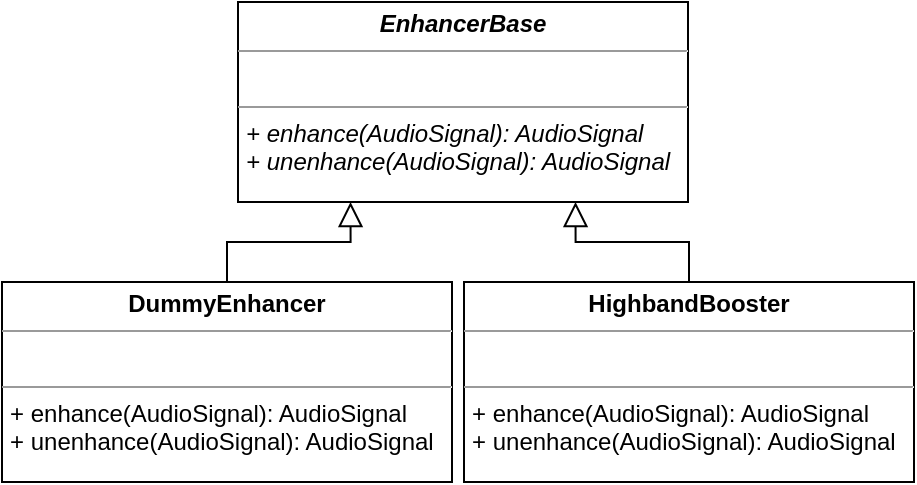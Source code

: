 <mxfile version="20.8.3" type="device"><diagram id="fdsuu2GIlePm0OEJdSCG" name="Strona-1"><mxGraphModel dx="607" dy="766" grid="1" gridSize="10" guides="1" tooltips="1" connect="1" arrows="1" fold="1" page="1" pageScale="1" pageWidth="827" pageHeight="1169" math="0" shadow="0"><root><mxCell id="0"/><mxCell id="1" parent="0"/><mxCell id="wUkPFy55e6yxPYvONhig-1" value="&lt;p style=&quot;margin: 0px ; margin-top: 4px ; text-align: center&quot;&gt;&lt;i&gt;&lt;b&gt;EnhancerBase&lt;/b&gt;&lt;br&gt;&lt;/i&gt;&lt;/p&gt;&lt;hr size=&quot;1&quot;&gt;&lt;i&gt;&lt;br&gt;&lt;/i&gt;&lt;hr size=&quot;1&quot;&gt;&lt;p style=&quot;margin: 0px ; margin-left: 4px&quot;&gt;&lt;i&gt;+ enhance(AudioSignal): AudioSignal&lt;/i&gt;&lt;/p&gt;&lt;p style=&quot;margin: 0px ; margin-left: 4px&quot;&gt;&lt;i&gt;+ unenhance(AudioSignal): AudioSignal&lt;br&gt;&lt;/i&gt;&lt;/p&gt;" style="verticalAlign=top;align=left;overflow=fill;fontSize=12;fontFamily=Helvetica;html=1;rounded=0;shadow=0;comic=0;labelBackgroundColor=none;strokeWidth=1" vertex="1" parent="1"><mxGeometry x="1128" y="40" width="225" height="100" as="geometry"/></mxCell><mxCell id="wUkPFy55e6yxPYvONhig-3" style="edgeStyle=orthogonalEdgeStyle;rounded=0;orthogonalLoop=1;jettySize=auto;html=1;exitX=0.5;exitY=0;exitDx=0;exitDy=0;entryX=0.25;entryY=1;entryDx=0;entryDy=0;endArrow=block;endFill=0;endSize=10;" edge="1" parent="1" source="wUkPFy55e6yxPYvONhig-7" target="wUkPFy55e6yxPYvONhig-1"><mxGeometry relative="1" as="geometry"><mxPoint x="1110" y="265" as="sourcePoint"/><mxPoint x="1170" y="180" as="targetPoint"/></mxGeometry></mxCell><mxCell id="wUkPFy55e6yxPYvONhig-6" style="edgeStyle=orthogonalEdgeStyle;rounded=0;orthogonalLoop=1;jettySize=auto;html=1;exitX=0.5;exitY=0;exitDx=0;exitDy=0;entryX=0.75;entryY=1;entryDx=0;entryDy=0;endArrow=block;endFill=0;endSize=10;" edge="1" parent="1" source="wUkPFy55e6yxPYvONhig-8" target="wUkPFy55e6yxPYvONhig-1"><mxGeometry relative="1" as="geometry"><mxPoint x="1361" y="265" as="sourcePoint"/><mxPoint x="1435.25" y="180" as="targetPoint"/></mxGeometry></mxCell><mxCell id="wUkPFy55e6yxPYvONhig-7" value="&lt;p style=&quot;margin: 0px ; margin-top: 4px ; text-align: center&quot;&gt;&lt;b&gt;DummyEnhancer&lt;/b&gt;&lt;/p&gt;&lt;hr size=&quot;1&quot;&gt;&lt;br&gt;&lt;hr size=&quot;1&quot;&gt;&lt;p style=&quot;margin: 0px ; margin-left: 4px&quot;&gt;+ enhance(AudioSignal): AudioSignal&lt;/p&gt;&lt;p style=&quot;margin: 0px ; margin-left: 4px&quot;&gt;+ unenhance(AudioSignal): AudioSignal&lt;br&gt;&lt;/p&gt;" style="verticalAlign=top;align=left;overflow=fill;fontSize=12;fontFamily=Helvetica;html=1;rounded=0;shadow=0;comic=0;labelBackgroundColor=none;strokeWidth=1" vertex="1" parent="1"><mxGeometry x="1010" y="180" width="225" height="100" as="geometry"/></mxCell><mxCell id="wUkPFy55e6yxPYvONhig-8" value="&lt;p style=&quot;margin: 0px ; margin-top: 4px ; text-align: center&quot;&gt;&lt;b&gt;HighbandBooster&lt;/b&gt;&lt;br&gt;&lt;/p&gt;&lt;hr size=&quot;1&quot;&gt;&lt;br&gt;&lt;hr size=&quot;1&quot;&gt;&lt;p style=&quot;margin: 0px ; margin-left: 4px&quot;&gt;+ enhance(AudioSignal): AudioSignal&lt;/p&gt;&lt;p style=&quot;margin: 0px ; margin-left: 4px&quot;&gt;+ unenhance(AudioSignal): AudioSignal&lt;br&gt;&lt;/p&gt;" style="verticalAlign=top;align=left;overflow=fill;fontSize=12;fontFamily=Helvetica;html=1;rounded=0;shadow=0;comic=0;labelBackgroundColor=none;strokeWidth=1" vertex="1" parent="1"><mxGeometry x="1241" y="180" width="225" height="100" as="geometry"/></mxCell></root></mxGraphModel></diagram></mxfile>